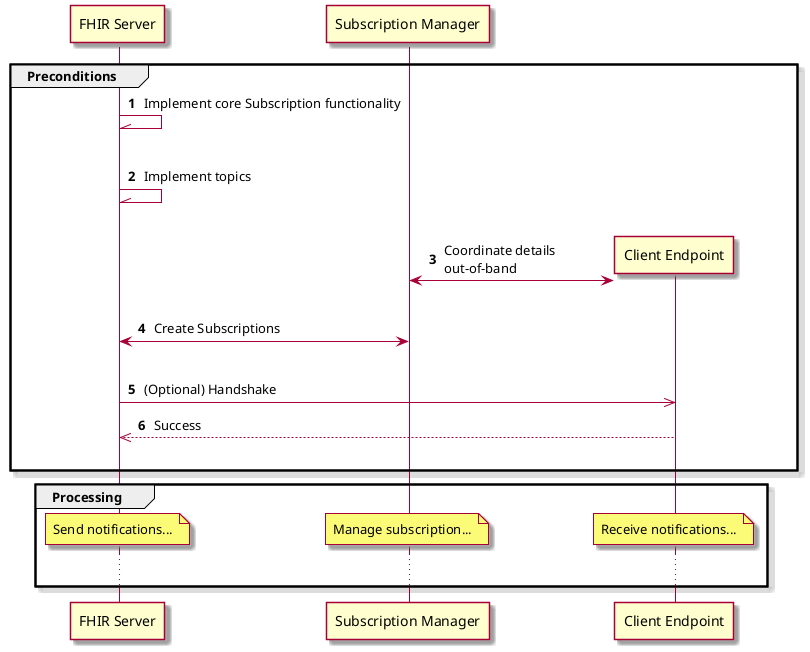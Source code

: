 @startuml
skin rose
skinparam NoteTextAlignment left
skinparam Padding 2
skinparam ParticipantPadding 50
skinparam LifelineStrategy solid
autonumber

participant "FHIR Server" as S
participant "Subscription Manager" as SM

group Preconditions
  S -\\ S: Implement core Subscription functionality
  |||
  S -\\ S: Implement topics
  |||
  create "Client Endpoint" as E
  SM <-> E: Coordinate details\nout-of-band
  |||
  S <-> SM: Create Subscriptions
  |||
  S ->> E: (Optional) Handshake
  E -->> S: Success
  |||
end

group Processing
  note over S: Send notifications...
  / note over SM: Manage subscription...
  / note over E: Receive notifications...
  ...
end

@enduml
